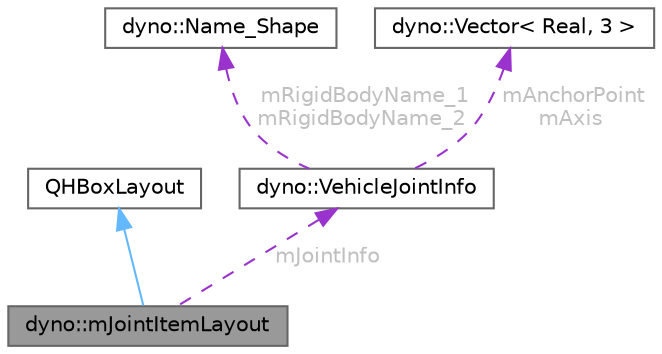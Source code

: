 digraph "dyno::mJointItemLayout"
{
 // LATEX_PDF_SIZE
  bgcolor="transparent";
  edge [fontname=Helvetica,fontsize=10,labelfontname=Helvetica,labelfontsize=10];
  node [fontname=Helvetica,fontsize=10,shape=box,height=0.2,width=0.4];
  Node1 [id="Node000001",label="dyno::mJointItemLayout",height=0.2,width=0.4,color="gray40", fillcolor="grey60", style="filled", fontcolor="black",tooltip=" "];
  Node2 -> Node1 [id="edge1_Node000001_Node000002",dir="back",color="steelblue1",style="solid",tooltip=" "];
  Node2 [id="Node000002",label="QHBoxLayout",height=0.2,width=0.4,color="gray40", fillcolor="white", style="filled",tooltip=" "];
  Node3 -> Node1 [id="edge2_Node000001_Node000003",dir="back",color="darkorchid3",style="dashed",tooltip=" ",label=" mJointInfo",fontcolor="grey" ];
  Node3 [id="Node000003",label="dyno::VehicleJointInfo",height=0.2,width=0.4,color="gray40", fillcolor="white", style="filled",URL="$structdyno_1_1_vehicle_joint_info.html",tooltip="The joint information is stored in mVehicleJointInfo."];
  Node4 -> Node3 [id="edge3_Node000003_Node000004",dir="back",color="darkorchid3",style="dashed",tooltip=" ",label=" mRigidBodyName_1\nmRigidBodyName_2",fontcolor="grey" ];
  Node4 [id="Node000004",label="dyno::Name_Shape",height=0.2,width=0.4,color="gray40", fillcolor="white", style="filled",URL="$structdyno_1_1_name___shape.html",tooltip=" "];
  Node5 -> Node3 [id="edge4_Node000003_Node000005",dir="back",color="darkorchid3",style="dashed",tooltip=" ",label=" mAnchorPoint\nmAxis",fontcolor="grey" ];
  Node5 [id="Node000005",label="dyno::Vector\< Real, 3 \>",height=0.2,width=0.4,color="gray40", fillcolor="white", style="filled",URL="$classdyno_1_1_vector.html",tooltip=" "];
}
